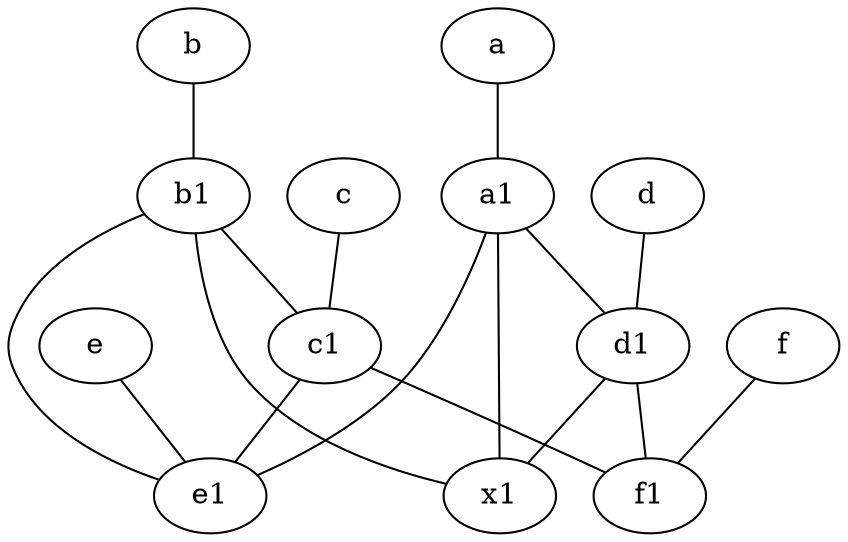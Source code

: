 graph {
	node [labelfontsize=50]
	c [labelfontsize=50 pos="4.5,2!"]
	b1 [labelfontsize=50 pos="9,4!"]
	e [labelfontsize=50 pos="7,9!"]
	a [labelfontsize=50 pos="8,2!"]
	d1 [labelfontsize=50 pos="3,5!"]
	f [labelfontsize=50 pos="3,9!"]
	a1 [labelfontsize=50 pos="8,3!"]
	e1 [labelfontsize=50 pos="7,7!"]
	d [labelfontsize=50 pos="2,5!"]
	f1 [labelfontsize=50 pos="3,8!"]
	x1 [labelfontsize=50]
	b [labelfontsize=50 pos="10,4!"]
	c1 [labelfontsize=50 pos="4.5,3!"]
	e -- e1
	f -- f1
	d1 -- f1
	d1 -- x1
	a1 -- x1
	b1 -- c1
	a1 -- d1
	a -- a1
	c -- c1
	b1 -- x1
	c1 -- f1
	c1 -- e1
	b -- b1
	d -- d1
	b1 -- e1
	a1 -- e1
}

